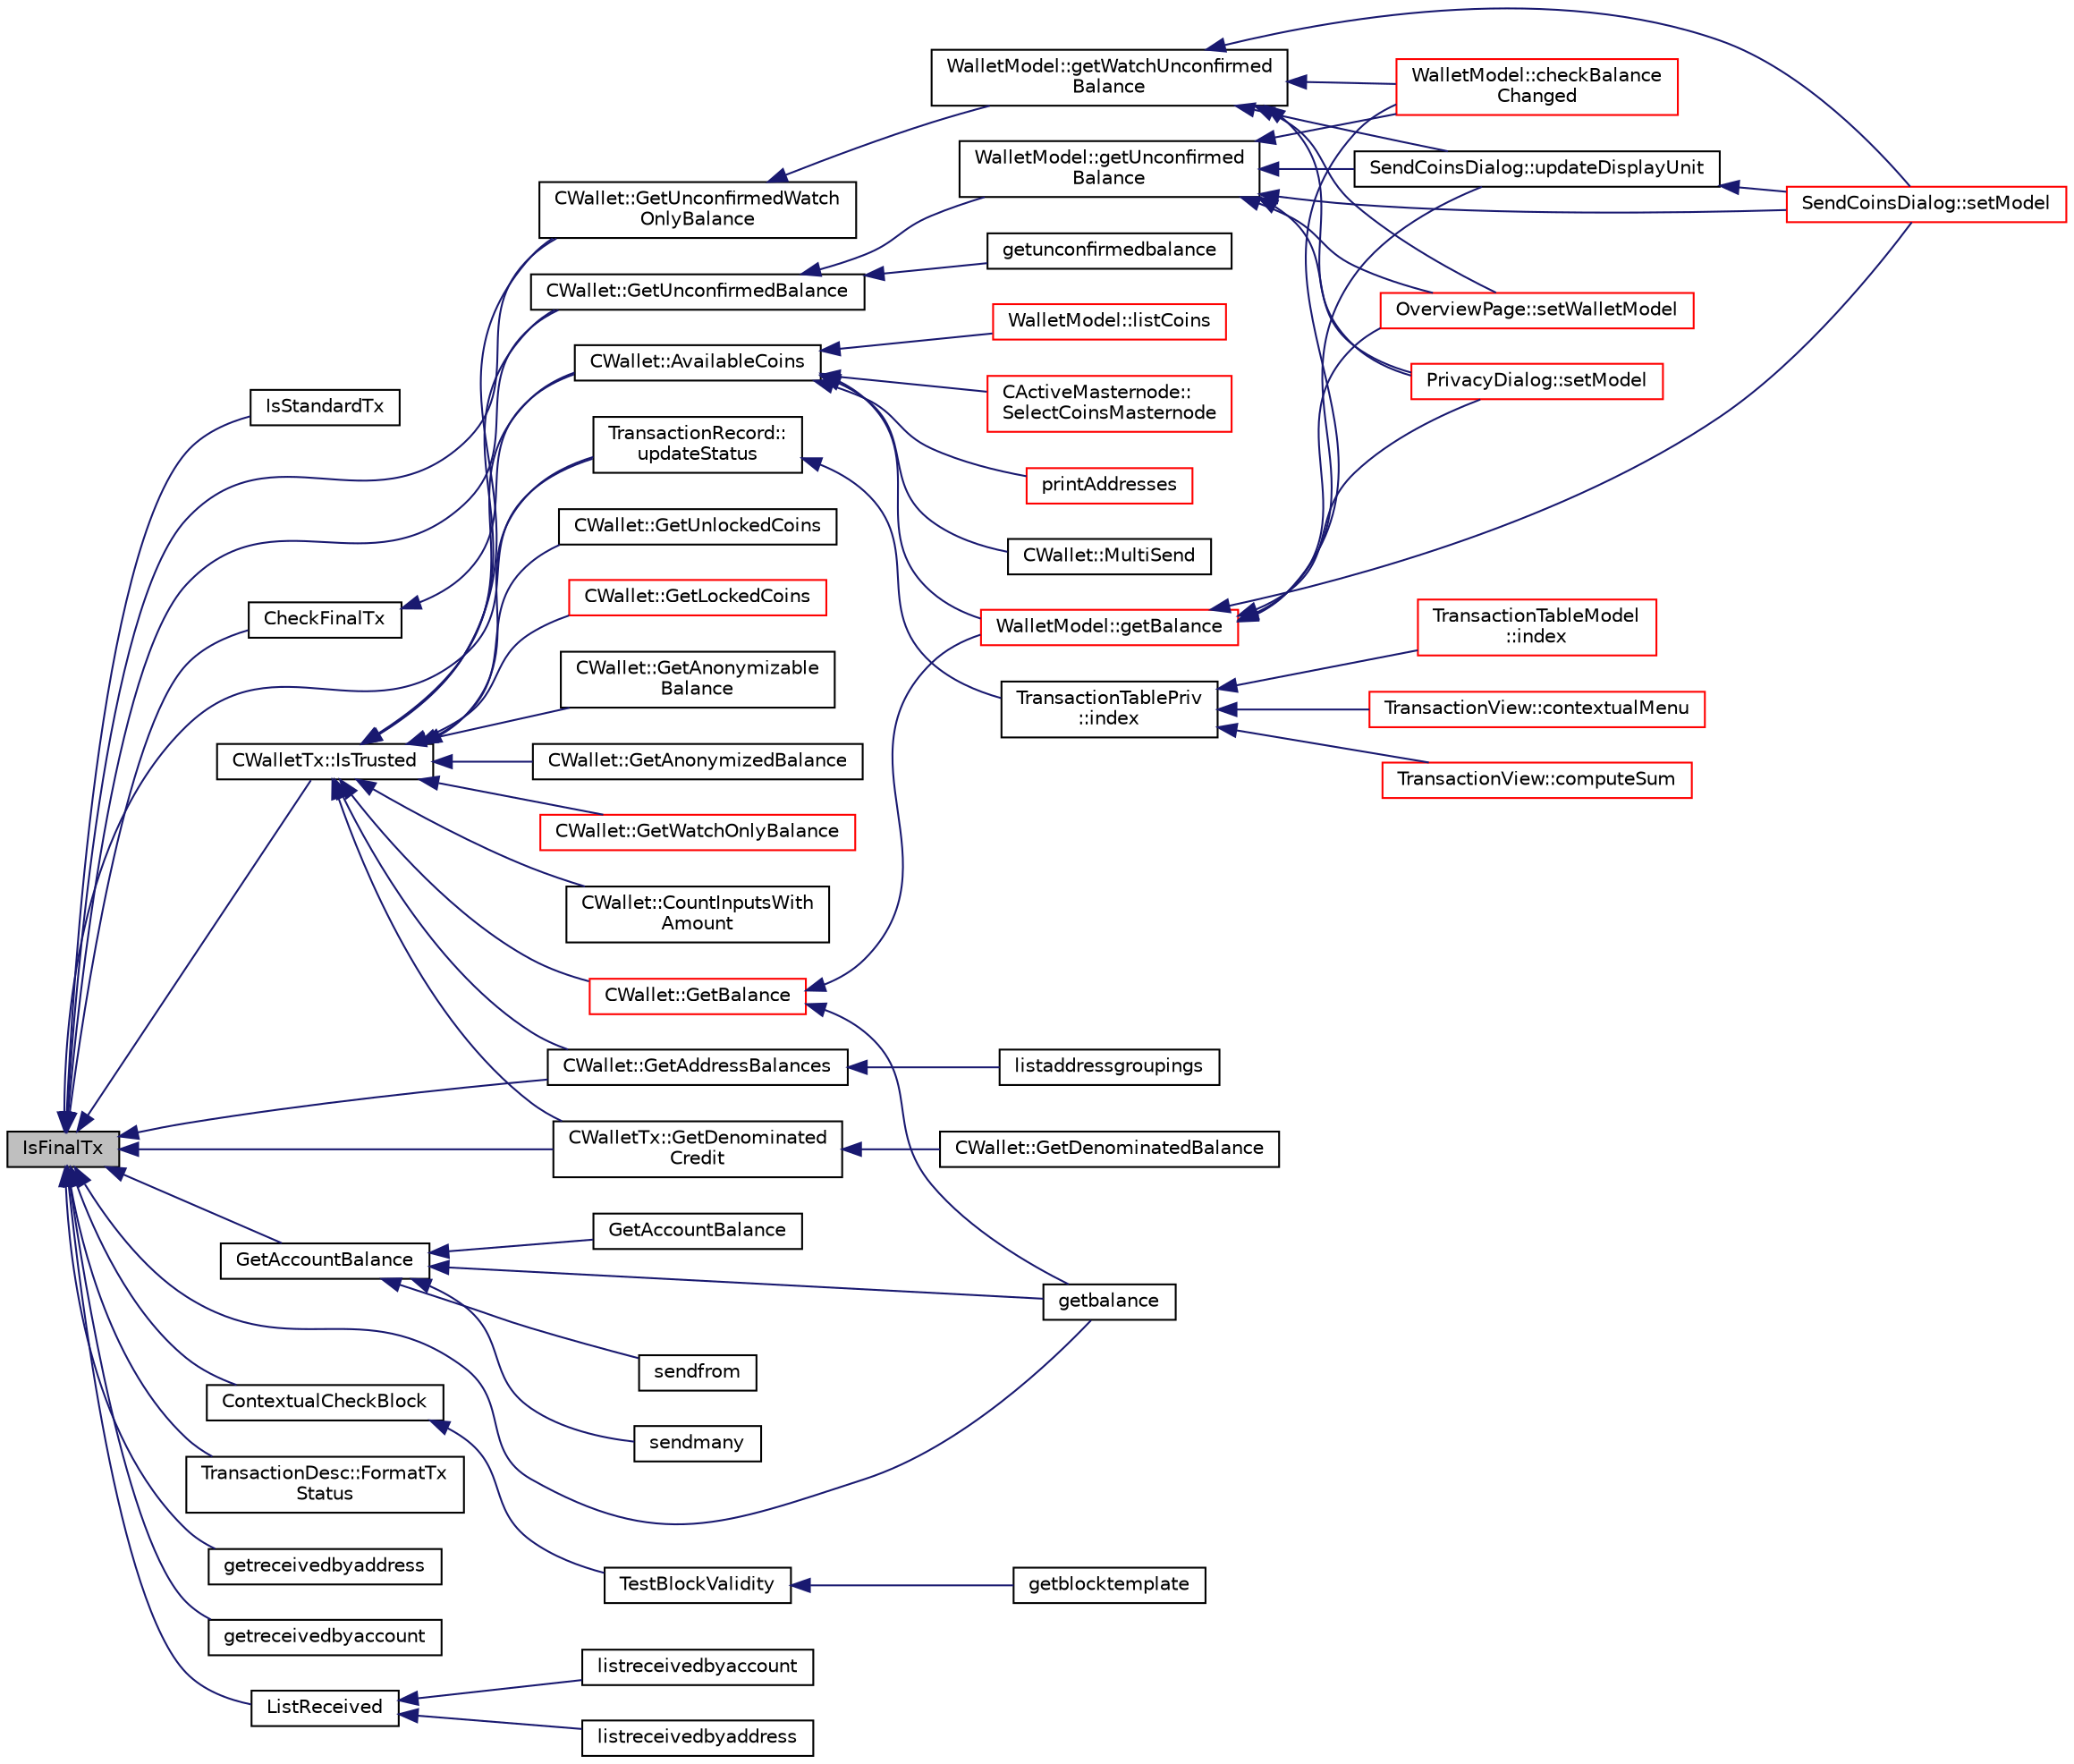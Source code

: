 digraph "IsFinalTx"
{
  edge [fontname="Helvetica",fontsize="10",labelfontname="Helvetica",labelfontsize="10"];
  node [fontname="Helvetica",fontsize="10",shape=record];
  rankdir="LR";
  Node790 [label="IsFinalTx",height=0.2,width=0.4,color="black", fillcolor="grey75", style="filled", fontcolor="black"];
  Node790 -> Node791 [dir="back",color="midnightblue",fontsize="10",style="solid",fontname="Helvetica"];
  Node791 [label="IsStandardTx",height=0.2,width=0.4,color="black", fillcolor="white", style="filled",URL="$main_8cpp.html#acd163a09d0e4384ebe85dead57730dd7"];
  Node790 -> Node792 [dir="back",color="midnightblue",fontsize="10",style="solid",fontname="Helvetica"];
  Node792 [label="CheckFinalTx",height=0.2,width=0.4,color="black", fillcolor="white", style="filled",URL="$main_8h.html#a6cb9692522ea533161204264849df858",tooltip="Check if transaction will be final in the next block to be created. "];
  Node792 -> Node793 [dir="back",color="midnightblue",fontsize="10",style="solid",fontname="Helvetica"];
  Node793 [label="CWallet::AvailableCoins",height=0.2,width=0.4,color="black", fillcolor="white", style="filled",URL="$group___actions.html#ga8110e889be0f5915104e07bfe3839c68",tooltip="populate vCoins with vector of available COutputs. "];
  Node793 -> Node794 [dir="back",color="midnightblue",fontsize="10",style="solid",fontname="Helvetica"];
  Node794 [label="CActiveMasternode::\lSelectCoinsMasternode",height=0.2,width=0.4,color="red", fillcolor="white", style="filled",URL="$class_c_active_masternode.html#ac4fc5fb1681bf0a0f3d30e706fb0577a"];
  Node793 -> Node801 [dir="back",color="midnightblue",fontsize="10",style="solid",fontname="Helvetica"];
  Node801 [label="WalletModel::getBalance",height=0.2,width=0.4,color="red", fillcolor="white", style="filled",URL="$class_wallet_model.html#a4d2cb225a19b89c64f4b5d81faf89beb"];
  Node801 -> Node802 [dir="back",color="midnightblue",fontsize="10",style="solid",fontname="Helvetica"];
  Node802 [label="OverviewPage::setWalletModel",height=0.2,width=0.4,color="red", fillcolor="white", style="filled",URL="$class_overview_page.html#a2ed52a3a87e9c74fee38fa873c9bc71f"];
  Node801 -> Node805 [dir="back",color="midnightblue",fontsize="10",style="solid",fontname="Helvetica"];
  Node805 [label="PrivacyDialog::setModel",height=0.2,width=0.4,color="red", fillcolor="white", style="filled",URL="$class_privacy_dialog.html#a7a2e2a84934e59ff1ff88de325036472"];
  Node801 -> Node806 [dir="back",color="midnightblue",fontsize="10",style="solid",fontname="Helvetica"];
  Node806 [label="SendCoinsDialog::setModel",height=0.2,width=0.4,color="red", fillcolor="white", style="filled",URL="$class_send_coins_dialog.html#a73a6c1b1850a334ee652ac167713a2aa"];
  Node801 -> Node807 [dir="back",color="midnightblue",fontsize="10",style="solid",fontname="Helvetica"];
  Node807 [label="SendCoinsDialog::updateDisplayUnit",height=0.2,width=0.4,color="black", fillcolor="white", style="filled",URL="$class_send_coins_dialog.html#a74815ad8502b126200b6fd2e59e9f042"];
  Node807 -> Node806 [dir="back",color="midnightblue",fontsize="10",style="solid",fontname="Helvetica"];
  Node801 -> Node808 [dir="back",color="midnightblue",fontsize="10",style="solid",fontname="Helvetica"];
  Node808 [label="WalletModel::checkBalance\lChanged",height=0.2,width=0.4,color="red", fillcolor="white", style="filled",URL="$class_wallet_model.html#adcc4eb8cd71cb4de223621866bb7fb7d"];
  Node793 -> Node814 [dir="back",color="midnightblue",fontsize="10",style="solid",fontname="Helvetica"];
  Node814 [label="WalletModel::listCoins",height=0.2,width=0.4,color="red", fillcolor="white", style="filled",URL="$class_wallet_model.html#ae5ce26bba42701b45de766ef11cc9a47"];
  Node793 -> Node825 [dir="back",color="midnightblue",fontsize="10",style="solid",fontname="Helvetica"];
  Node825 [label="printAddresses",height=0.2,width=0.4,color="red", fillcolor="white", style="filled",URL="$rpcwallet_8cpp.html#a4360b9e906ccc9414a35fc6cdc1f4517"];
  Node793 -> Node827 [dir="back",color="midnightblue",fontsize="10",style="solid",fontname="Helvetica"];
  Node827 [label="CWallet::MultiSend",height=0.2,width=0.4,color="black", fillcolor="white", style="filled",URL="$class_c_wallet.html#ace77e9b4ffcfdbc61a327d02168620a2"];
  Node790 -> Node828 [dir="back",color="midnightblue",fontsize="10",style="solid",fontname="Helvetica"];
  Node828 [label="ContextualCheckBlock",height=0.2,width=0.4,color="black", fillcolor="white", style="filled",URL="$main_8h.html#ae390d092b83ef1b712414d684b479fea"];
  Node828 -> Node829 [dir="back",color="midnightblue",fontsize="10",style="solid",fontname="Helvetica"];
  Node829 [label="TestBlockValidity",height=0.2,width=0.4,color="black", fillcolor="white", style="filled",URL="$main_8h.html#aa778166224b25355c113d1706df12ffd",tooltip="Check a block is completely valid from start to finish (only works on top of our current best block..."];
  Node829 -> Node830 [dir="back",color="midnightblue",fontsize="10",style="solid",fontname="Helvetica"];
  Node830 [label="getblocktemplate",height=0.2,width=0.4,color="black", fillcolor="white", style="filled",URL="$rpcmining_8cpp.html#a27347eecedd59156c914fcb5ce488f9a"];
  Node790 -> Node831 [dir="back",color="midnightblue",fontsize="10",style="solid",fontname="Helvetica"];
  Node831 [label="TransactionDesc::FormatTx\lStatus",height=0.2,width=0.4,color="black", fillcolor="white", style="filled",URL="$class_transaction_desc.html#afcd4db6bf3a341cafe06a57ec31b7531"];
  Node790 -> Node832 [dir="back",color="midnightblue",fontsize="10",style="solid",fontname="Helvetica"];
  Node832 [label="TransactionRecord::\lupdateStatus",height=0.2,width=0.4,color="black", fillcolor="white", style="filled",URL="$class_transaction_record.html#a9b643dd885a790ae511705a1446556be",tooltip="Update status from core wallet tx. "];
  Node832 -> Node833 [dir="back",color="midnightblue",fontsize="10",style="solid",fontname="Helvetica"];
  Node833 [label="TransactionTablePriv\l::index",height=0.2,width=0.4,color="black", fillcolor="white", style="filled",URL="$class_transaction_table_priv.html#ac692aa6aa7820e80accc971c70e0fae5"];
  Node833 -> Node834 [dir="back",color="midnightblue",fontsize="10",style="solid",fontname="Helvetica"];
  Node834 [label="TransactionTableModel\l::index",height=0.2,width=0.4,color="red", fillcolor="white", style="filled",URL="$class_transaction_table_model.html#af3a9a49314f80268a77a704f7f028905"];
  Node833 -> Node840 [dir="back",color="midnightblue",fontsize="10",style="solid",fontname="Helvetica"];
  Node840 [label="TransactionView::contextualMenu",height=0.2,width=0.4,color="red", fillcolor="white", style="filled",URL="$class_transaction_view.html#abe5793b86a4ea6f80a6d822ee878e646"];
  Node833 -> Node842 [dir="back",color="midnightblue",fontsize="10",style="solid",fontname="Helvetica"];
  Node842 [label="TransactionView::computeSum",height=0.2,width=0.4,color="red", fillcolor="white", style="filled",URL="$class_transaction_view.html#abb2ea48a61bb12a0dda9d63952adc50e",tooltip="Compute sum of all selected transactions. "];
  Node790 -> Node845 [dir="back",color="midnightblue",fontsize="10",style="solid",fontname="Helvetica"];
  Node845 [label="getreceivedbyaddress",height=0.2,width=0.4,color="black", fillcolor="white", style="filled",URL="$rpcwallet_8cpp.html#abbb6475509aa2e69844f0b3a8bcb422a"];
  Node790 -> Node846 [dir="back",color="midnightblue",fontsize="10",style="solid",fontname="Helvetica"];
  Node846 [label="getreceivedbyaccount",height=0.2,width=0.4,color="black", fillcolor="white", style="filled",URL="$rpcwallet_8cpp.html#a07526be5270b0e55b4a0b79c01205f3d"];
  Node790 -> Node847 [dir="back",color="midnightblue",fontsize="10",style="solid",fontname="Helvetica"];
  Node847 [label="GetAccountBalance",height=0.2,width=0.4,color="black", fillcolor="white", style="filled",URL="$rpcwallet_8cpp.html#a5dd4970f17f0d3a59169b7fe82390d75"];
  Node847 -> Node848 [dir="back",color="midnightblue",fontsize="10",style="solid",fontname="Helvetica"];
  Node848 [label="GetAccountBalance",height=0.2,width=0.4,color="black", fillcolor="white", style="filled",URL="$rpcwallet_8cpp.html#a5412d8eb7f083abd527240461e8c2046"];
  Node847 -> Node849 [dir="back",color="midnightblue",fontsize="10",style="solid",fontname="Helvetica"];
  Node849 [label="getbalance",height=0.2,width=0.4,color="black", fillcolor="white", style="filled",URL="$rpcwallet_8cpp.html#a1fdcef480c78c033eb587bd442ec305f"];
  Node847 -> Node850 [dir="back",color="midnightblue",fontsize="10",style="solid",fontname="Helvetica"];
  Node850 [label="sendfrom",height=0.2,width=0.4,color="black", fillcolor="white", style="filled",URL="$rpcwallet_8cpp.html#a845eaefd9ec7752b1145c183205524d0"];
  Node847 -> Node851 [dir="back",color="midnightblue",fontsize="10",style="solid",fontname="Helvetica"];
  Node851 [label="sendmany",height=0.2,width=0.4,color="black", fillcolor="white", style="filled",URL="$rpcwallet_8cpp.html#adeb5f23f20fb4e589dab23cadf75c92d"];
  Node790 -> Node849 [dir="back",color="midnightblue",fontsize="10",style="solid",fontname="Helvetica"];
  Node790 -> Node852 [dir="back",color="midnightblue",fontsize="10",style="solid",fontname="Helvetica"];
  Node852 [label="ListReceived",height=0.2,width=0.4,color="black", fillcolor="white", style="filled",URL="$rpcwallet_8cpp.html#a0cc958f67a8d6d0002cb4fee19eddb5c"];
  Node852 -> Node853 [dir="back",color="midnightblue",fontsize="10",style="solid",fontname="Helvetica"];
  Node853 [label="listreceivedbyaddress",height=0.2,width=0.4,color="black", fillcolor="white", style="filled",URL="$rpcwallet_8cpp.html#a34b36ceb4a7e36e0dab24cf675c49da5"];
  Node852 -> Node854 [dir="back",color="midnightblue",fontsize="10",style="solid",fontname="Helvetica"];
  Node854 [label="listreceivedbyaccount",height=0.2,width=0.4,color="black", fillcolor="white", style="filled",URL="$rpcwallet_8cpp.html#ab7e240a25a3d2d30ffb65bdfdfa082eb"];
  Node790 -> Node855 [dir="back",color="midnightblue",fontsize="10",style="solid",fontname="Helvetica"];
  Node855 [label="CWallet::GetUnconfirmedBalance",height=0.2,width=0.4,color="black", fillcolor="white", style="filled",URL="$group___actions.html#ga6e6e1497535d499242c2f2a76d1cbe63"];
  Node855 -> Node856 [dir="back",color="midnightblue",fontsize="10",style="solid",fontname="Helvetica"];
  Node856 [label="WalletModel::getUnconfirmed\lBalance",height=0.2,width=0.4,color="black", fillcolor="white", style="filled",URL="$class_wallet_model.html#a5028f20a33e0d17942abeea537916736"];
  Node856 -> Node802 [dir="back",color="midnightblue",fontsize="10",style="solid",fontname="Helvetica"];
  Node856 -> Node805 [dir="back",color="midnightblue",fontsize="10",style="solid",fontname="Helvetica"];
  Node856 -> Node806 [dir="back",color="midnightblue",fontsize="10",style="solid",fontname="Helvetica"];
  Node856 -> Node807 [dir="back",color="midnightblue",fontsize="10",style="solid",fontname="Helvetica"];
  Node856 -> Node808 [dir="back",color="midnightblue",fontsize="10",style="solid",fontname="Helvetica"];
  Node855 -> Node857 [dir="back",color="midnightblue",fontsize="10",style="solid",fontname="Helvetica"];
  Node857 [label="getunconfirmedbalance",height=0.2,width=0.4,color="black", fillcolor="white", style="filled",URL="$rpcwallet_8cpp.html#a1f1b55cadcfbec4545b754b35d09032b"];
  Node790 -> Node858 [dir="back",color="midnightblue",fontsize="10",style="solid",fontname="Helvetica"];
  Node858 [label="CWallet::GetUnconfirmedWatch\lOnlyBalance",height=0.2,width=0.4,color="black", fillcolor="white", style="filled",URL="$group___actions.html#gab0c110f14f0429f9de594b2293837621"];
  Node858 -> Node859 [dir="back",color="midnightblue",fontsize="10",style="solid",fontname="Helvetica"];
  Node859 [label="WalletModel::getWatchUnconfirmed\lBalance",height=0.2,width=0.4,color="black", fillcolor="white", style="filled",URL="$class_wallet_model.html#a691b35afd9aff056e1398fd057691ff1"];
  Node859 -> Node802 [dir="back",color="midnightblue",fontsize="10",style="solid",fontname="Helvetica"];
  Node859 -> Node805 [dir="back",color="midnightblue",fontsize="10",style="solid",fontname="Helvetica"];
  Node859 -> Node806 [dir="back",color="midnightblue",fontsize="10",style="solid",fontname="Helvetica"];
  Node859 -> Node807 [dir="back",color="midnightblue",fontsize="10",style="solid",fontname="Helvetica"];
  Node859 -> Node808 [dir="back",color="midnightblue",fontsize="10",style="solid",fontname="Helvetica"];
  Node790 -> Node860 [dir="back",color="midnightblue",fontsize="10",style="solid",fontname="Helvetica"];
  Node860 [label="CWallet::GetAddressBalances",height=0.2,width=0.4,color="black", fillcolor="white", style="filled",URL="$group___actions.html#gadf2b4ac337ddb271555985cec82e43e6"];
  Node860 -> Node861 [dir="back",color="midnightblue",fontsize="10",style="solid",fontname="Helvetica"];
  Node861 [label="listaddressgroupings",height=0.2,width=0.4,color="black", fillcolor="white", style="filled",URL="$rpcwallet_8cpp.html#a6be618acd7a7b1fb454dacbf24294317"];
  Node790 -> Node862 [dir="back",color="midnightblue",fontsize="10",style="solid",fontname="Helvetica"];
  Node862 [label="CWalletTx::GetDenominated\lCredit",height=0.2,width=0.4,color="black", fillcolor="white", style="filled",URL="$class_c_wallet_tx.html#add56840ebbe56702eeddbfda1870d628"];
  Node862 -> Node863 [dir="back",color="midnightblue",fontsize="10",style="solid",fontname="Helvetica"];
  Node863 [label="CWallet::GetDenominatedBalance",height=0.2,width=0.4,color="black", fillcolor="white", style="filled",URL="$group___actions.html#ga3d9f78bd52a2bd03a9e79c1a84e76cd7"];
  Node790 -> Node864 [dir="back",color="midnightblue",fontsize="10",style="solid",fontname="Helvetica"];
  Node864 [label="CWalletTx::IsTrusted",height=0.2,width=0.4,color="black", fillcolor="white", style="filled",URL="$class_c_wallet_tx.html#a71efb0d5b5def8ae00a1d74b8741bfcb"];
  Node864 -> Node832 [dir="back",color="midnightblue",fontsize="10",style="solid",fontname="Helvetica"];
  Node864 -> Node865 [dir="back",color="midnightblue",fontsize="10",style="solid",fontname="Helvetica"];
  Node865 [label="CWallet::GetBalance",height=0.2,width=0.4,color="red", fillcolor="white", style="filled",URL="$group___actions.html#gaa6522c2833bc0a84d216cf102b51ba05"];
  Node865 -> Node801 [dir="back",color="midnightblue",fontsize="10",style="solid",fontname="Helvetica"];
  Node865 -> Node849 [dir="back",color="midnightblue",fontsize="10",style="solid",fontname="Helvetica"];
  Node864 -> Node871 [dir="back",color="midnightblue",fontsize="10",style="solid",fontname="Helvetica"];
  Node871 [label="CWallet::GetUnlockedCoins",height=0.2,width=0.4,color="black", fillcolor="white", style="filled",URL="$group___actions.html#gac53ff383877722c629056bbefa74e846"];
  Node864 -> Node872 [dir="back",color="midnightblue",fontsize="10",style="solid",fontname="Helvetica"];
  Node872 [label="CWallet::GetLockedCoins",height=0.2,width=0.4,color="red", fillcolor="white", style="filled",URL="$group___actions.html#ga6e44b124ff5bb788fc9f54bb9a557a87"];
  Node864 -> Node876 [dir="back",color="midnightblue",fontsize="10",style="solid",fontname="Helvetica"];
  Node876 [label="CWallet::GetAnonymizable\lBalance",height=0.2,width=0.4,color="black", fillcolor="white", style="filled",URL="$group___actions.html#ga173ba5fb0dee2879755682ec21ee57a7"];
  Node864 -> Node877 [dir="back",color="midnightblue",fontsize="10",style="solid",fontname="Helvetica"];
  Node877 [label="CWallet::GetAnonymizedBalance",height=0.2,width=0.4,color="black", fillcolor="white", style="filled",URL="$group___actions.html#gad71e805ab9614962a57cb931e91b4297"];
  Node864 -> Node855 [dir="back",color="midnightblue",fontsize="10",style="solid",fontname="Helvetica"];
  Node864 -> Node878 [dir="back",color="midnightblue",fontsize="10",style="solid",fontname="Helvetica"];
  Node878 [label="CWallet::GetWatchOnlyBalance",height=0.2,width=0.4,color="red", fillcolor="white", style="filled",URL="$group___actions.html#ga92a58ebac7d7d398597657600db56611"];
  Node864 -> Node858 [dir="back",color="midnightblue",fontsize="10",style="solid",fontname="Helvetica"];
  Node864 -> Node793 [dir="back",color="midnightblue",fontsize="10",style="solid",fontname="Helvetica"];
  Node864 -> Node880 [dir="back",color="midnightblue",fontsize="10",style="solid",fontname="Helvetica"];
  Node880 [label="CWallet::CountInputsWith\lAmount",height=0.2,width=0.4,color="black", fillcolor="white", style="filled",URL="$group___actions.html#ga6ab79abf1aba845254fe5969731ba2ad"];
  Node864 -> Node860 [dir="back",color="midnightblue",fontsize="10",style="solid",fontname="Helvetica"];
  Node864 -> Node862 [dir="back",color="midnightblue",fontsize="10",style="solid",fontname="Helvetica"];
}
